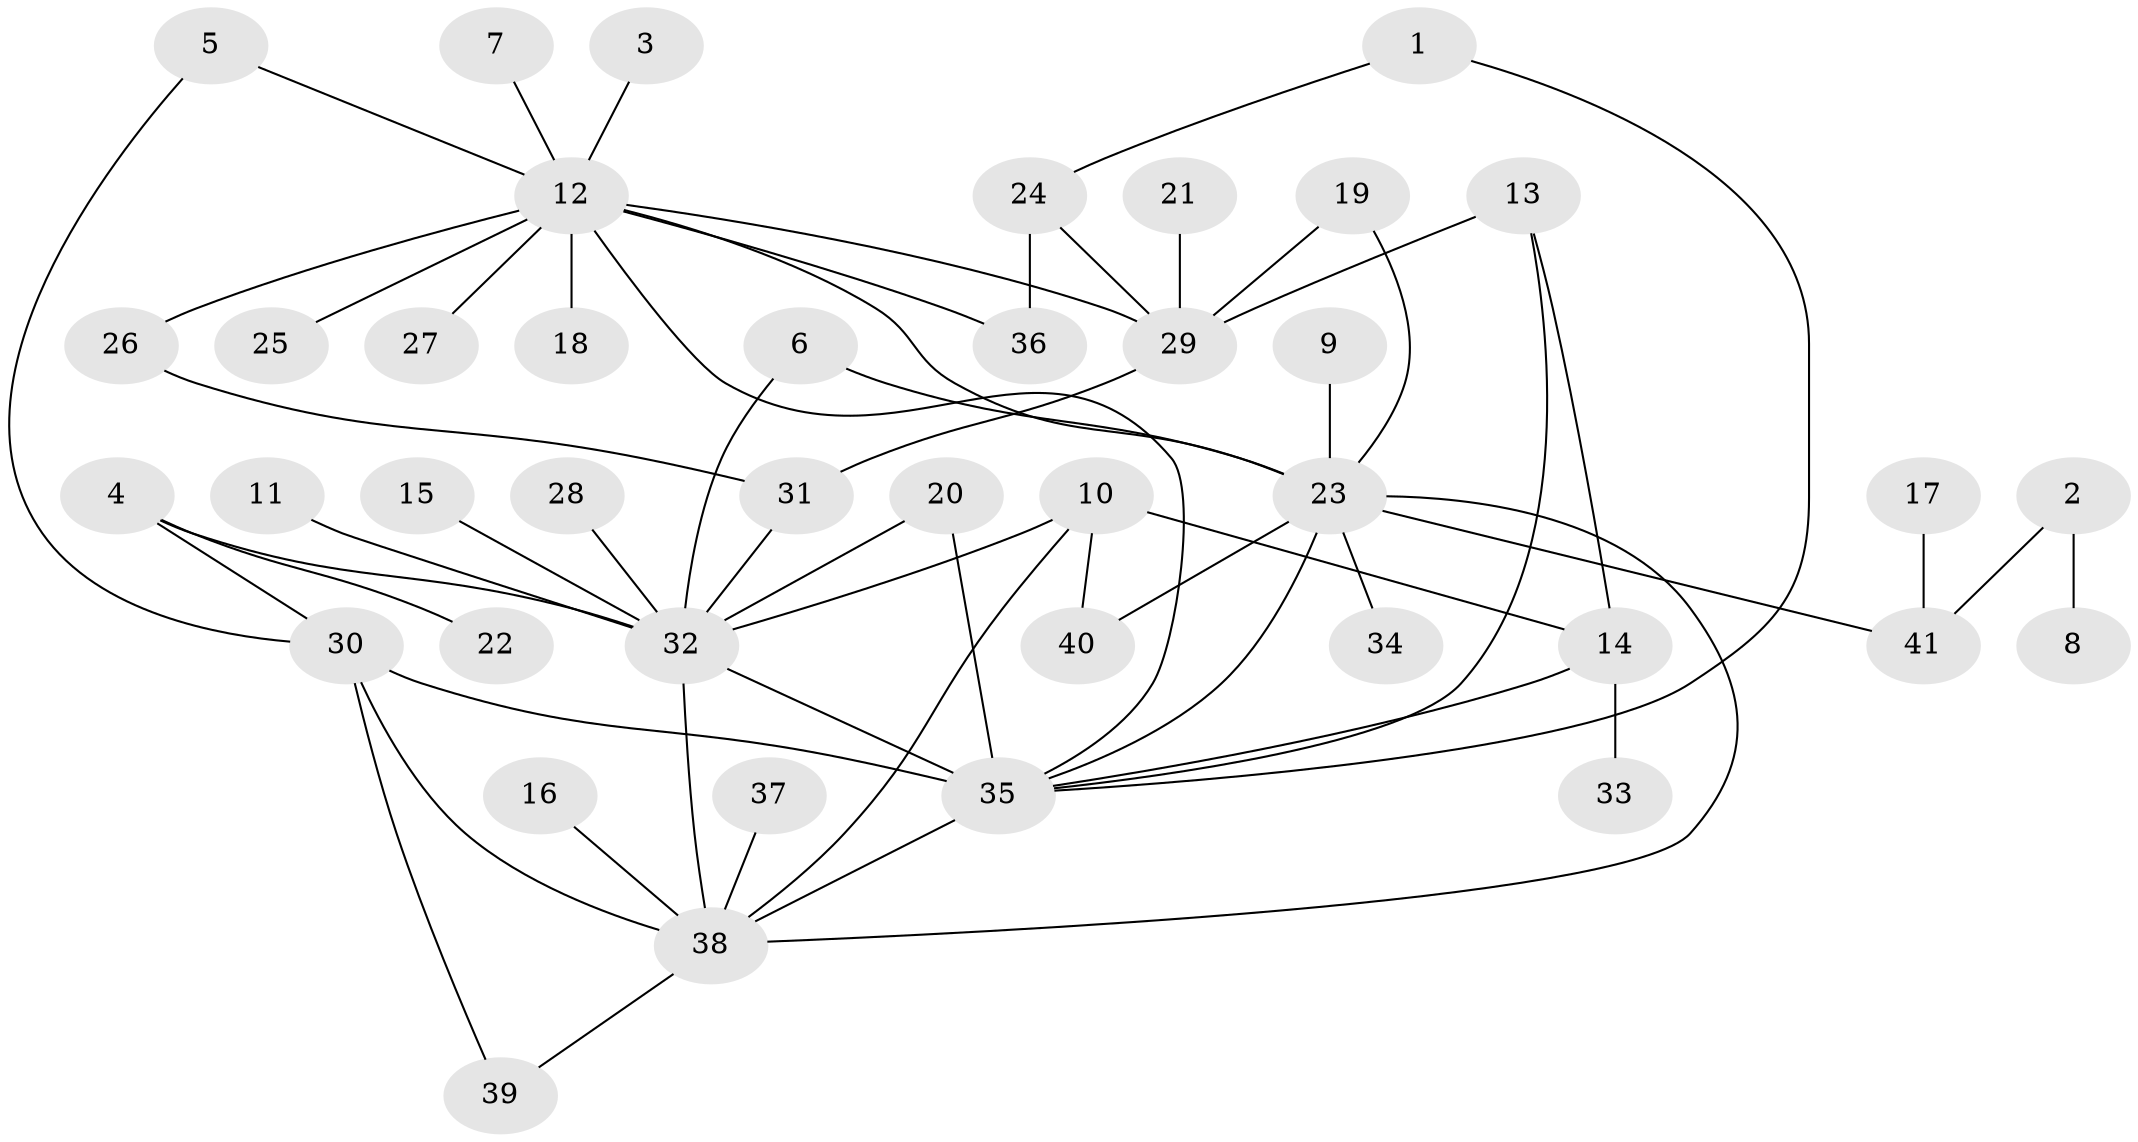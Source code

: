 // original degree distribution, {11: 0.012345679012345678, 13: 0.012345679012345678, 9: 0.012345679012345678, 3: 0.06172839506172839, 4: 0.07407407407407407, 12: 0.024691358024691357, 2: 0.20987654320987653, 5: 0.04938271604938271, 1: 0.49382716049382713, 6: 0.024691358024691357, 15: 0.012345679012345678, 7: 0.012345679012345678}
// Generated by graph-tools (version 1.1) at 2025/01/03/09/25 03:01:51]
// undirected, 41 vertices, 59 edges
graph export_dot {
graph [start="1"]
  node [color=gray90,style=filled];
  1;
  2;
  3;
  4;
  5;
  6;
  7;
  8;
  9;
  10;
  11;
  12;
  13;
  14;
  15;
  16;
  17;
  18;
  19;
  20;
  21;
  22;
  23;
  24;
  25;
  26;
  27;
  28;
  29;
  30;
  31;
  32;
  33;
  34;
  35;
  36;
  37;
  38;
  39;
  40;
  41;
  1 -- 24 [weight=1.0];
  1 -- 35 [weight=1.0];
  2 -- 8 [weight=1.0];
  2 -- 41 [weight=1.0];
  3 -- 12 [weight=1.0];
  4 -- 22 [weight=1.0];
  4 -- 30 [weight=1.0];
  4 -- 32 [weight=1.0];
  5 -- 12 [weight=1.0];
  5 -- 30 [weight=1.0];
  6 -- 23 [weight=1.0];
  6 -- 32 [weight=1.0];
  7 -- 12 [weight=1.0];
  9 -- 23 [weight=1.0];
  10 -- 14 [weight=1.0];
  10 -- 32 [weight=1.0];
  10 -- 38 [weight=1.0];
  10 -- 40 [weight=1.0];
  11 -- 32 [weight=1.0];
  12 -- 18 [weight=1.0];
  12 -- 23 [weight=1.0];
  12 -- 25 [weight=1.0];
  12 -- 26 [weight=1.0];
  12 -- 27 [weight=1.0];
  12 -- 29 [weight=1.0];
  12 -- 35 [weight=1.0];
  12 -- 36 [weight=1.0];
  13 -- 14 [weight=1.0];
  13 -- 29 [weight=1.0];
  13 -- 35 [weight=1.0];
  14 -- 33 [weight=1.0];
  14 -- 35 [weight=2.0];
  15 -- 32 [weight=1.0];
  16 -- 38 [weight=1.0];
  17 -- 41 [weight=1.0];
  19 -- 23 [weight=1.0];
  19 -- 29 [weight=1.0];
  20 -- 32 [weight=1.0];
  20 -- 35 [weight=1.0];
  21 -- 29 [weight=2.0];
  23 -- 34 [weight=1.0];
  23 -- 35 [weight=1.0];
  23 -- 38 [weight=1.0];
  23 -- 40 [weight=1.0];
  23 -- 41 [weight=1.0];
  24 -- 29 [weight=1.0];
  24 -- 36 [weight=1.0];
  26 -- 31 [weight=1.0];
  28 -- 32 [weight=2.0];
  29 -- 31 [weight=2.0];
  30 -- 35 [weight=2.0];
  30 -- 38 [weight=1.0];
  30 -- 39 [weight=1.0];
  31 -- 32 [weight=1.0];
  32 -- 35 [weight=3.0];
  32 -- 38 [weight=1.0];
  35 -- 38 [weight=1.0];
  37 -- 38 [weight=1.0];
  38 -- 39 [weight=1.0];
}
